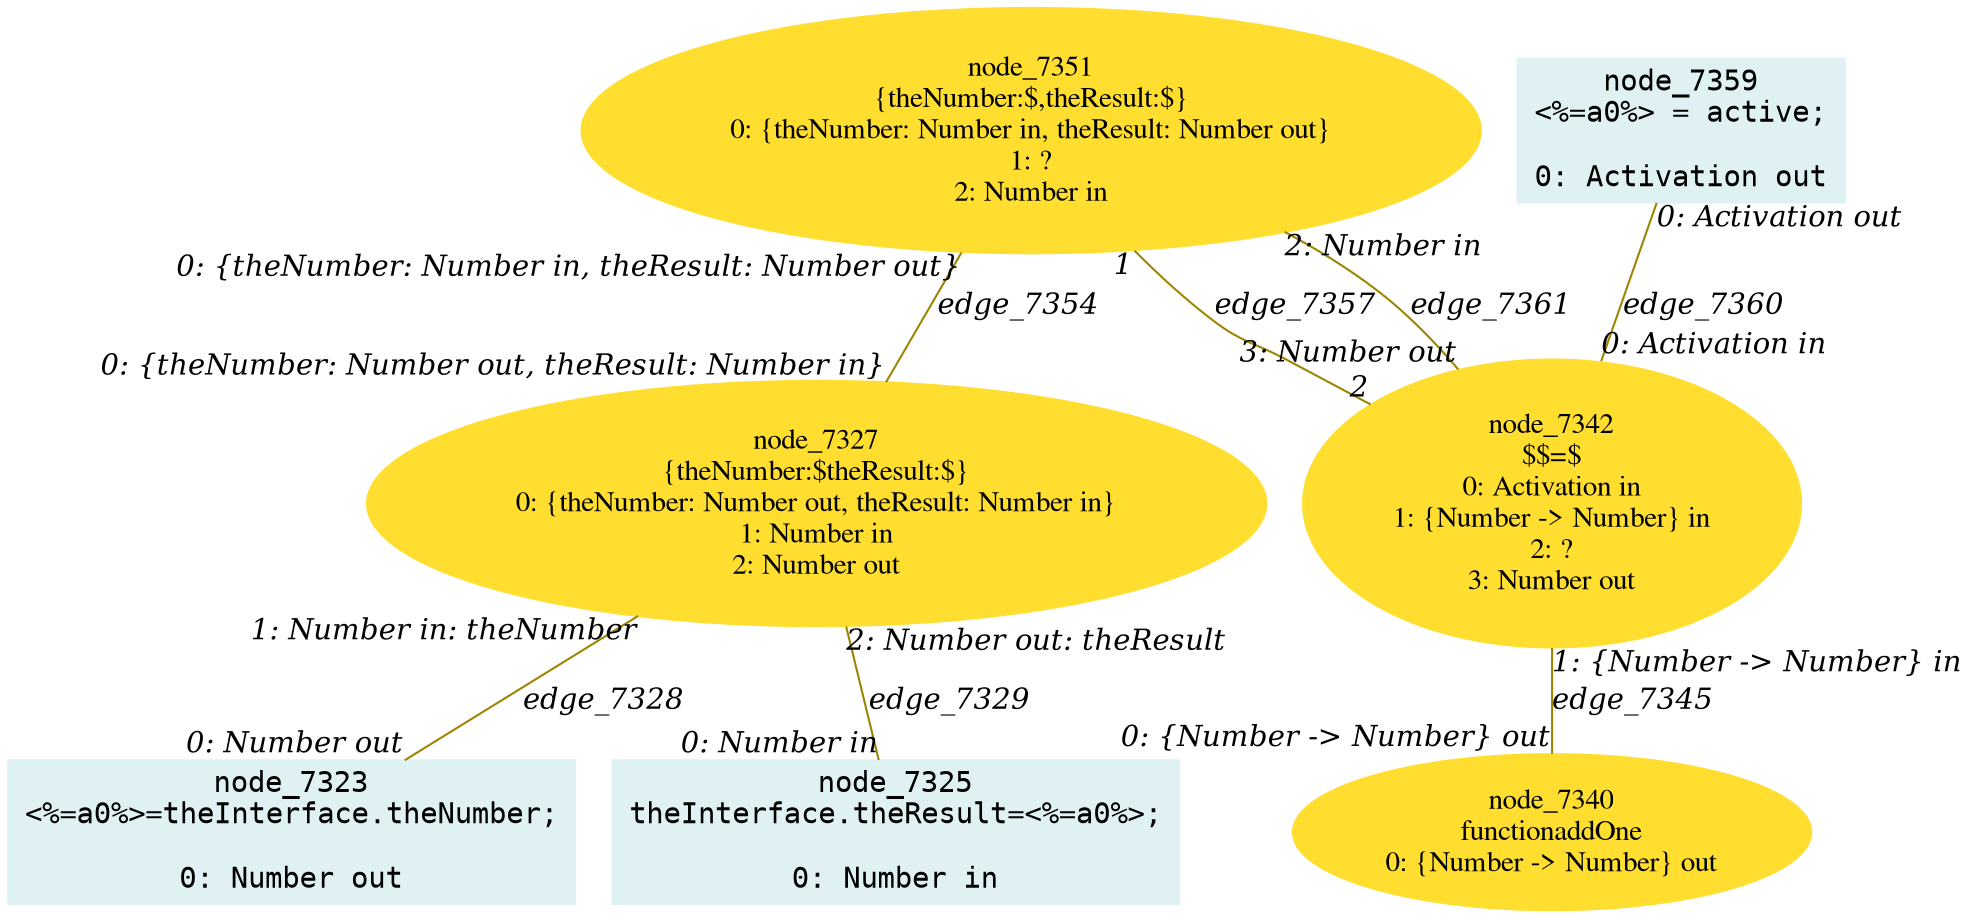 digraph g{node_7323 [shape="box", style="filled", color="#dff1f2", fontname="Courier", label="node_7323
<%=a0%>=theInterface.theNumber;

0: Number out" ]
node_7325 [shape="box", style="filled", color="#dff1f2", fontname="Courier", label="node_7325
theInterface.theResult=<%=a0%>;

0: Number in" ]
node_7327 [shape="ellipse", style="filled", color="#ffde2f", fontname="Times", label="node_7327
{theNumber:$theResult:$}
0: {theNumber: Number out, theResult: Number in}
1: Number in
2: Number out" ]
node_7340 [shape="ellipse", style="filled", color="#ffde2f", fontname="Times", label="node_7340
functionaddOne
0: {Number -> Number} out" ]
node_7342 [shape="ellipse", style="filled", color="#ffde2f", fontname="Times", label="node_7342
$$=$
0: Activation in
1: {Number -> Number} in
2: ?
3: Number out" ]
node_7351 [shape="ellipse", style="filled", color="#ffde2f", fontname="Times", label="node_7351
{theNumber:$,theResult:$}
0: {theNumber: Number in, theResult: Number out}
1: ?
2: Number in" ]
node_7359 [shape="box", style="filled", color="#dff1f2", fontname="Courier", label="node_7359
<%=a0%> = active;

0: Activation out" ]
node_7327 -> node_7323 [dir=none, arrowHead=none, fontname="Times-Italic", arrowsize=1, color="#9d8400", label="edge_7328",  headlabel="0: Number out", taillabel="1: Number in: theNumber" ]
node_7327 -> node_7325 [dir=none, arrowHead=none, fontname="Times-Italic", arrowsize=1, color="#9d8400", label="edge_7329",  headlabel="0: Number in", taillabel="2: Number out: theResult" ]
node_7342 -> node_7340 [dir=none, arrowHead=none, fontname="Times-Italic", arrowsize=1, color="#9d8400", label="edge_7345",  headlabel="0: {Number -> Number} out", taillabel="1: {Number -> Number} in" ]
node_7351 -> node_7327 [dir=none, arrowHead=none, fontname="Times-Italic", arrowsize=1, color="#9d8400", label="edge_7354",  headlabel="0: {theNumber: Number out, theResult: Number in}", taillabel="0: {theNumber: Number in, theResult: Number out}" ]
node_7342 -> node_7351 [dir=none, arrowHead=none, fontname="Times-Italic", arrowsize=1, color="#9d8400", label="edge_7357",  headlabel="1", taillabel="2" ]
node_7359 -> node_7342 [dir=none, arrowHead=none, fontname="Times-Italic", arrowsize=1, color="#9d8400", label="edge_7360",  headlabel="0: Activation in", taillabel="0: Activation out" ]
node_7351 -> node_7342 [dir=none, arrowHead=none, fontname="Times-Italic", arrowsize=1, color="#9d8400", label="edge_7361",  headlabel="3: Number out", taillabel="2: Number in" ]
}